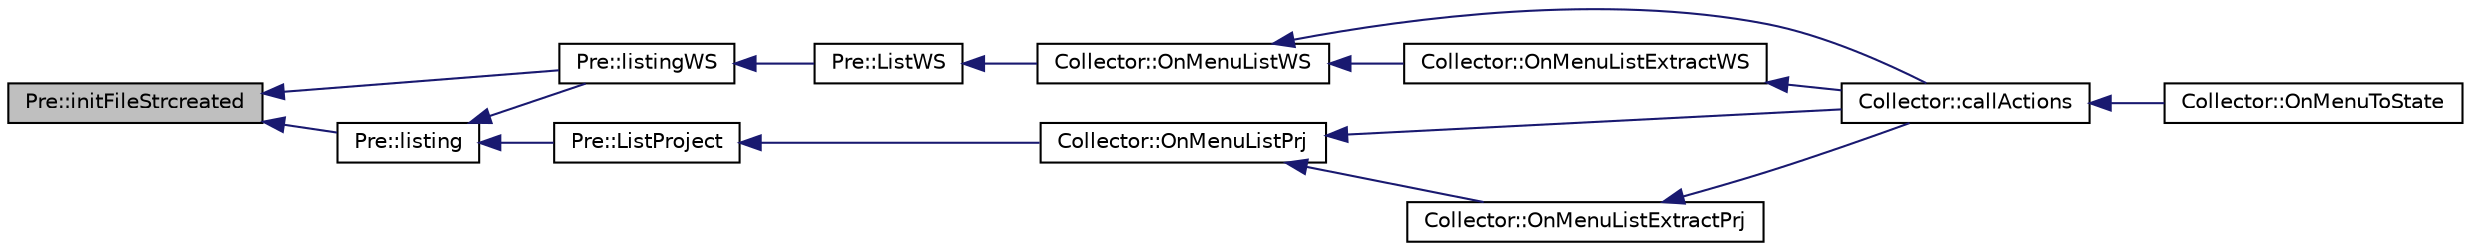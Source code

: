 digraph "Pre::initFileStrcreated"
{
  edge [fontname="Helvetica",fontsize="10",labelfontname="Helvetica",labelfontsize="10"];
  node [fontname="Helvetica",fontsize="10",shape=record];
  rankdir="LR";
  Node541 [label="Pre::initFileStrcreated",height=0.2,width=0.4,color="black", fillcolor="grey75", style="filled", fontcolor="black"];
  Node541 -> Node542 [dir="back",color="midnightblue",fontsize="10",style="solid",fontname="Helvetica"];
  Node542 [label="Pre::listingWS",height=0.2,width=0.4,color="black", fillcolor="white", style="filled",URL="$class_pre.html#a0236657277d3ebf2dc392a6f05e215c5",tooltip="Search and memorize strings to be extracted from workspace. "];
  Node542 -> Node543 [dir="back",color="midnightblue",fontsize="10",style="solid",fontname="Helvetica"];
  Node543 [label="Pre::ListWS",height=0.2,width=0.4,color="black", fillcolor="white", style="filled",URL="$class_pre.html#aa9b0b0f3b571d8c8b511ed3134d26bb4",tooltip="List strings to be translated in workspace. "];
  Node543 -> Node544 [dir="back",color="midnightblue",fontsize="10",style="solid",fontname="Helvetica"];
  Node544 [label="Collector::OnMenuListWS",height=0.2,width=0.4,color="black", fillcolor="white", style="filled",URL="$class_collector.html#ad05ff772ab635dd2b018af610c45f666",tooltip="Places the status graph in the listing workspace report. "];
  Node544 -> Node545 [dir="back",color="midnightblue",fontsize="10",style="solid",fontname="Helvetica"];
  Node545 [label="Collector::callActions",height=0.2,width=0.4,color="black", fillcolor="white", style="filled",URL="$class_collector.html#a772e3452af93d18c7764aed8245af527",tooltip="Call all &#39;OnMenu...()&#39;. "];
  Node545 -> Node546 [dir="back",color="midnightblue",fontsize="10",style="solid",fontname="Helvetica"];
  Node546 [label="Collector::OnMenuToState",height=0.2,width=0.4,color="black", fillcolor="white", style="filled",URL="$class_collector.html#a4d9c1a6b570a3cf86ee6e96d3344531e",tooltip="Only one method for all events. "];
  Node544 -> Node547 [dir="back",color="midnightblue",fontsize="10",style="solid",fontname="Helvetica"];
  Node547 [label="Collector::OnMenuListExtractWS",height=0.2,width=0.4,color="black", fillcolor="white", style="filled",URL="$class_collector.html#a6f578e146a373e98a2638c6a509ee193",tooltip="Places the status grap in the listing and extract workspace report. "];
  Node547 -> Node545 [dir="back",color="midnightblue",fontsize="10",style="solid",fontname="Helvetica"];
  Node541 -> Node548 [dir="back",color="midnightblue",fontsize="10",style="solid",fontname="Helvetica"];
  Node548 [label="Pre::listing",height=0.2,width=0.4,color="black", fillcolor="white", style="filled",URL="$class_pre.html#a58700da6472228a04e8b26033a63d438",tooltip="Search and memorize strings to be extracted. "];
  Node548 -> Node549 [dir="back",color="midnightblue",fontsize="10",style="solid",fontname="Helvetica"];
  Node549 [label="Pre::ListProject",height=0.2,width=0.4,color="black", fillcolor="white", style="filled",URL="$class_pre.html#a6537186bec965c977da90bb2a1feac67",tooltip=" "];
  Node549 -> Node550 [dir="back",color="midnightblue",fontsize="10",style="solid",fontname="Helvetica"];
  Node550 [label="Collector::OnMenuListPrj",height=0.2,width=0.4,color="black", fillcolor="white", style="filled",URL="$class_collector.html#a7a52cb7e51c2bafa5ca760e2f005f427",tooltip="Places the status graph in the listing project report. "];
  Node550 -> Node545 [dir="back",color="midnightblue",fontsize="10",style="solid",fontname="Helvetica"];
  Node550 -> Node551 [dir="back",color="midnightblue",fontsize="10",style="solid",fontname="Helvetica"];
  Node551 [label="Collector::OnMenuListExtractPrj",height=0.2,width=0.4,color="black", fillcolor="white", style="filled",URL="$class_collector.html#a24cfe1b83b040784e834277da16e0a68",tooltip="Places the status grap in the listing and extract report. "];
  Node551 -> Node545 [dir="back",color="midnightblue",fontsize="10",style="solid",fontname="Helvetica"];
  Node548 -> Node542 [dir="back",color="midnightblue",fontsize="10",style="solid",fontname="Helvetica"];
}
